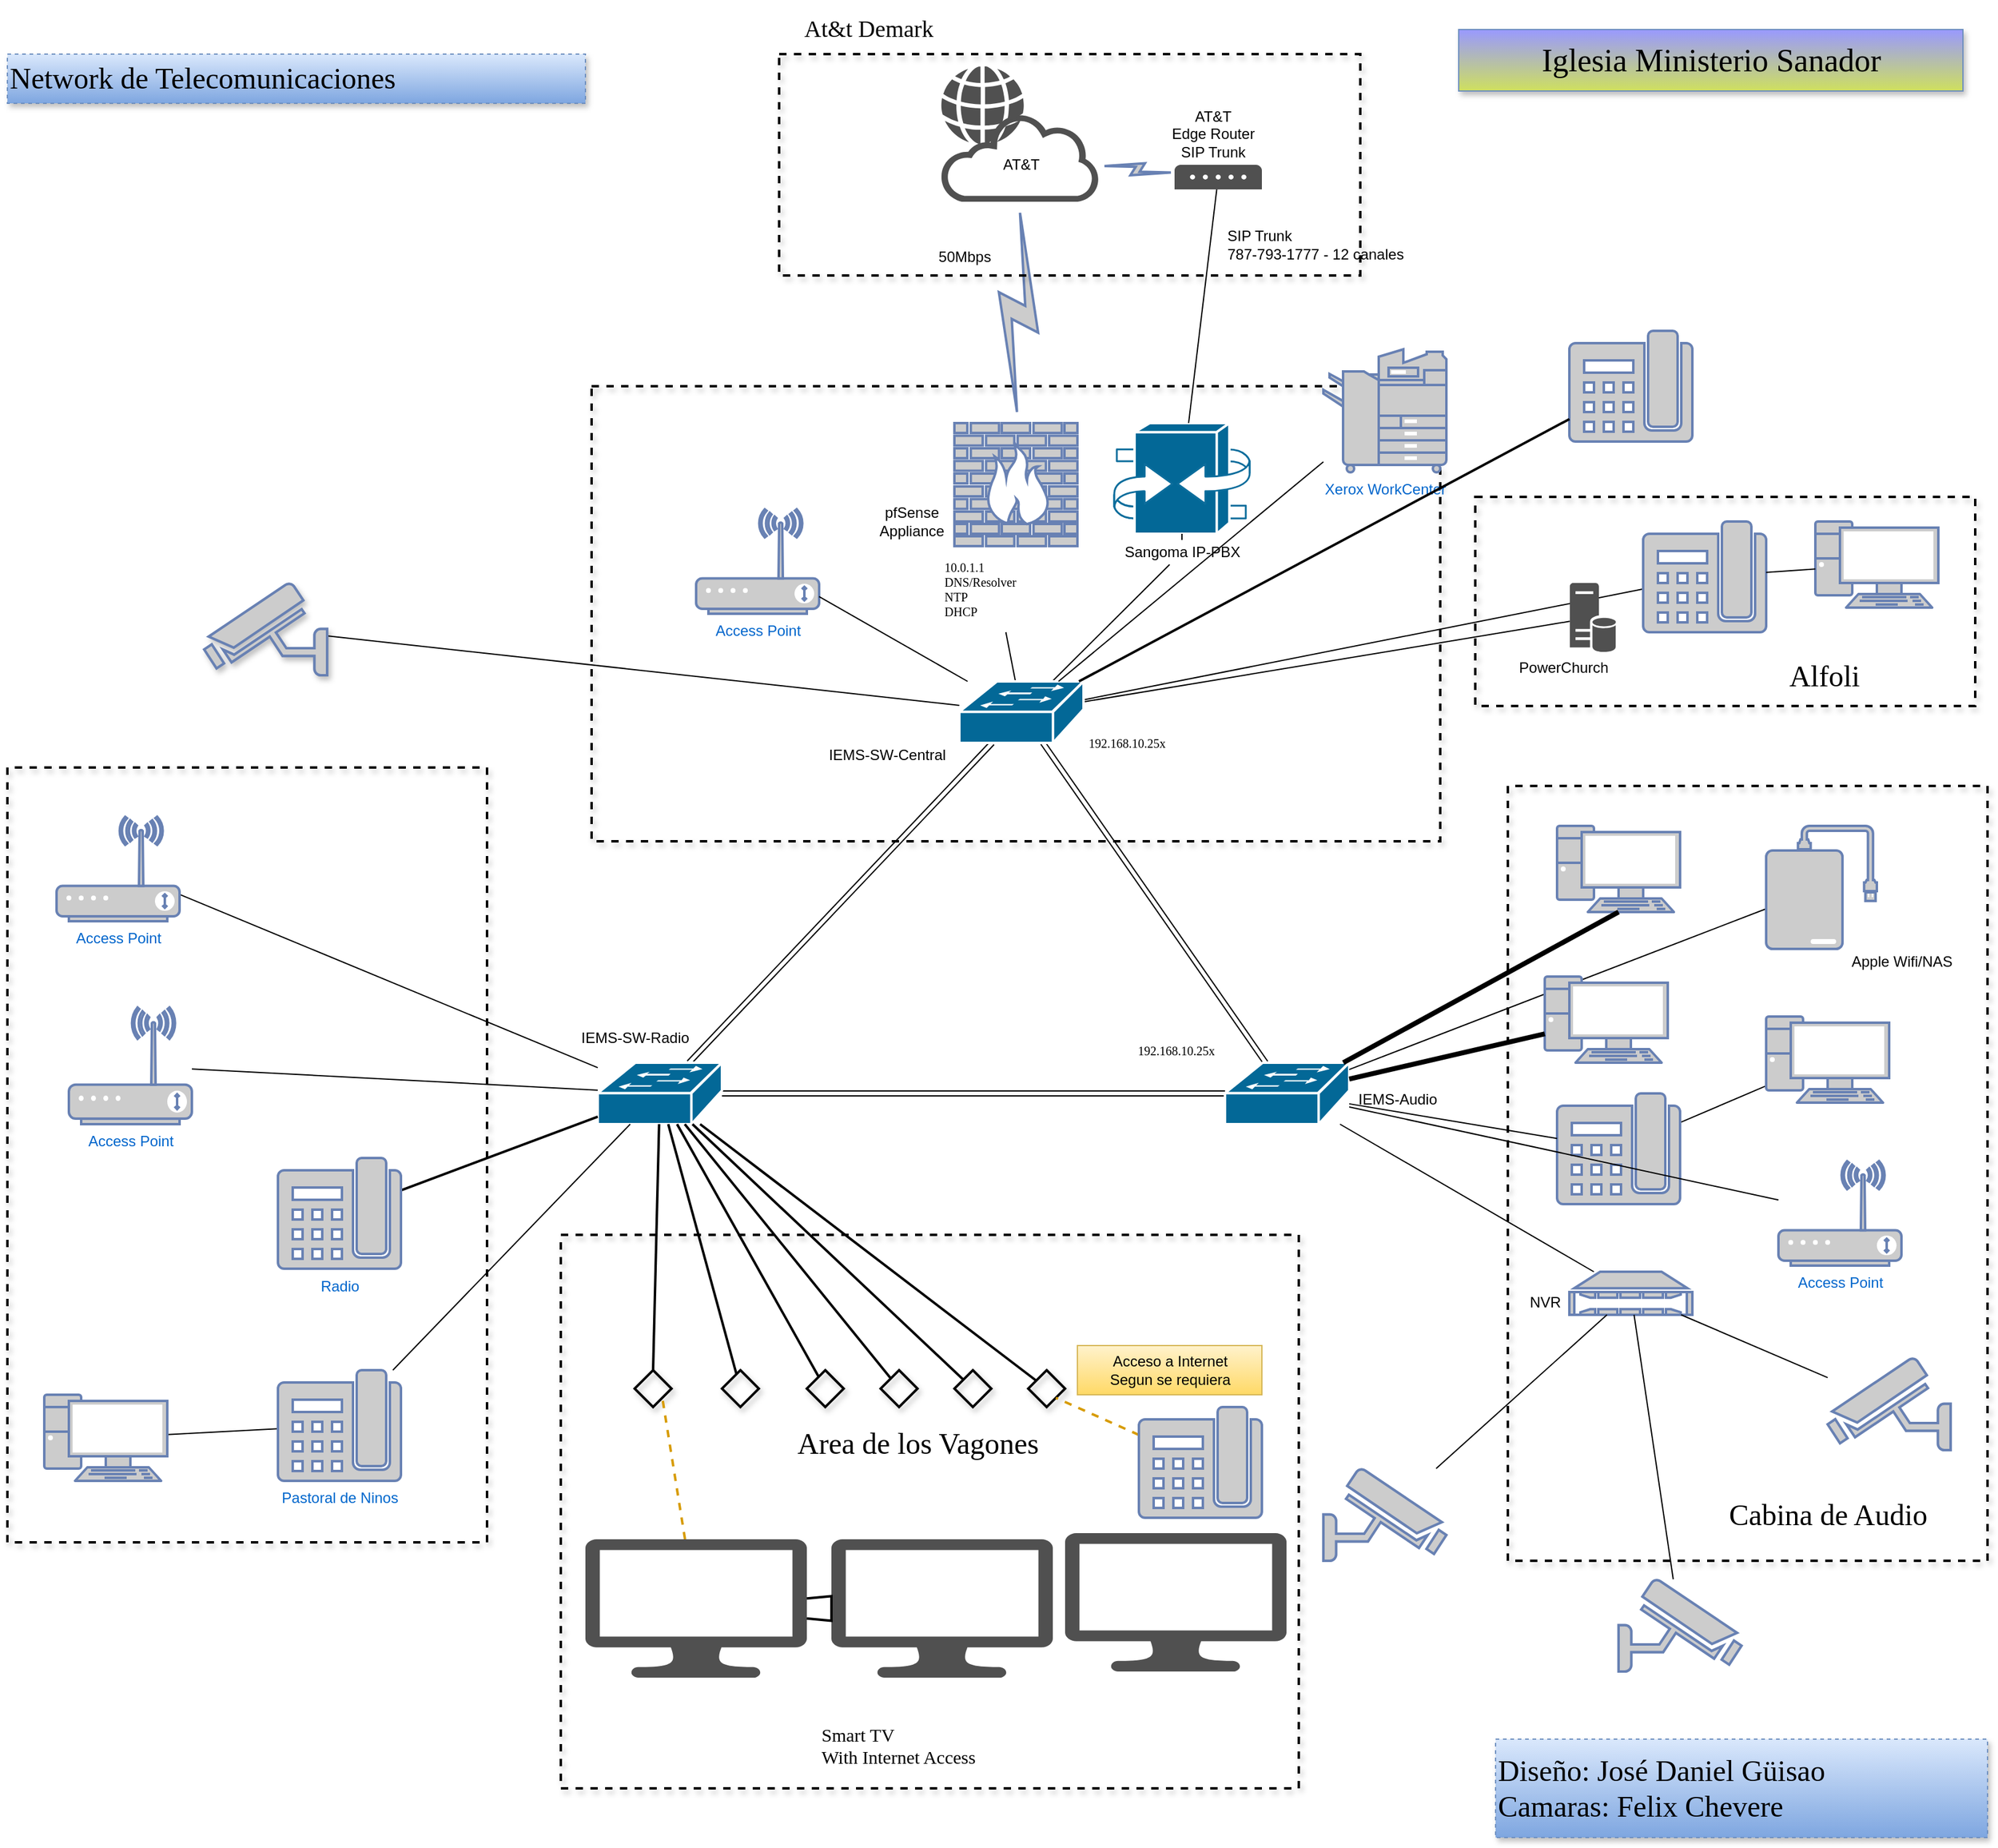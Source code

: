<mxfile version="14.2.7" type="github">
  <diagram name="Page-1" id="197159a0-c6a4-9194-75a8-e4174976684c">
    <mxGraphModel dx="1896" dy="1017" grid="1" gridSize="10" guides="1" tooltips="1" connect="1" arrows="1" fold="1" page="1" pageScale="1.5" pageWidth="1100" pageHeight="850" background="none" math="0" shadow="0">
      <root>
        <mxCell id="0" style=";html=1;" />
        <mxCell id="1" style=";html=1;" parent="0" />
        <mxCell id="Oz_NwDyL21OnfwVQP1Ws-17" value="" style="group;" vertex="1" connectable="0" parent="1">
          <mxGeometry x="730" y="350" width="460" height="340" as="geometry" />
        </mxCell>
        <mxCell id="wH-n1kbzoVB-5Ipiic9I-78" value="" style="fontColor=#0066CC;verticalAlign=top;verticalLabelPosition=bottom;labelPosition=center;align=center;html=1;outlineConnect=0;fillColor=#CCCCCC;strokeColor=#6881B3;gradientColor=none;gradientDirection=north;strokeWidth=2;shape=mxgraph.networks.firewall;" parent="Oz_NwDyL21OnfwVQP1Ws-17" vertex="1">
          <mxGeometry x="70" width="100" height="100" as="geometry" />
        </mxCell>
        <mxCell id="wH-n1kbzoVB-5Ipiic9I-110" value="pfSense&lt;br&gt;Appliance" style="text;html=1;resizable=0;autosize=1;align=center;verticalAlign=middle;points=[];fillColor=none;strokeColor=none;" parent="Oz_NwDyL21OnfwVQP1Ws-17" vertex="1">
          <mxGeometry y="65" width="70" height="30" as="geometry" />
        </mxCell>
        <mxCell id="Oz_NwDyL21OnfwVQP1Ws-40" value="" style="rounded=0;whiteSpace=wrap;html=1;shadow=1;dashed=1;strokeWidth=2;fillColor=none;fontSize=4;align=left;" vertex="1" parent="Oz_NwDyL21OnfwVQP1Ws-17">
          <mxGeometry x="-225" y="-30" width="690" height="370" as="geometry" />
        </mxCell>
        <mxCell id="wH-n1kbzoVB-5Ipiic9I-51" value="" style="shape=mxgraph.cisco.switches.softswitch_pgw_mgc;html=1;pointerEvents=1;dashed=0;fillColor=#036897;strokeColor=#ffffff;strokeWidth=2;verticalLabelPosition=bottom;verticalAlign=top;align=center;outlineConnect=0;" parent="Oz_NwDyL21OnfwVQP1Ws-17" vertex="1">
          <mxGeometry x="200" width="110" height="90" as="geometry" />
        </mxCell>
        <mxCell id="wH-n1kbzoVB-5Ipiic9I-52" value="Sangoma IP-PBX" style="text;html=1;resizable=0;autosize=1;align=center;verticalAlign=middle;points=[];fillColor=none;strokeColor=none;" parent="Oz_NwDyL21OnfwVQP1Ws-17" vertex="1">
          <mxGeometry x="200" y="94.997" width="110" height="20" as="geometry" />
        </mxCell>
        <mxCell id="Oz_NwDyL21OnfwVQP1Ws-49" style="edgeStyle=none;orthogonalLoop=1;jettySize=auto;html=1;endArrow=none;endFill=0;" edge="1" parent="Oz_NwDyL21OnfwVQP1Ws-17" source="wH-n1kbzoVB-5Ipiic9I-51" target="wH-n1kbzoVB-5Ipiic9I-52">
          <mxGeometry relative="1" as="geometry">
            <mxPoint x="232.088" y="70" as="sourcePoint" />
            <mxPoint x="139.87" y="220" as="targetPoint" />
          </mxGeometry>
        </mxCell>
        <mxCell id="Oz_NwDyL21OnfwVQP1Ws-117" value="192.168.10.25x" style="text;html=1;resizable=0;autosize=1;align=center;verticalAlign=middle;points=[];fillColor=none;strokeColor=none;rounded=0;shadow=1;fontFamily=Tahoma;fontSize=10;" vertex="1" parent="Oz_NwDyL21OnfwVQP1Ws-17">
          <mxGeometry x="160" y="250" width="100" height="20" as="geometry" />
        </mxCell>
        <mxCell id="Oz_NwDyL21OnfwVQP1Ws-33" value="" style="rounded=0;whiteSpace=wrap;html=1;shadow=1;dashed=1;strokeWidth=2;fillColor=none;fontSize=4;align=left;direction=south;" vertex="1" parent="1">
          <mxGeometry x="30" y="630" width="390" height="630" as="geometry" />
        </mxCell>
        <mxCell id="Oz_NwDyL21OnfwVQP1Ws-29" value="" style="rounded=0;whiteSpace=wrap;html=1;shadow=1;dashed=1;strokeWidth=2;fillColor=none;fontSize=4;align=left;direction=south;" vertex="1" parent="1">
          <mxGeometry x="1250" y="645" width="390" height="630" as="geometry" />
        </mxCell>
        <mxCell id="wH-n1kbzoVB-5Ipiic9I-29" style="edgeStyle=none;shape=link;orthogonalLoop=1;jettySize=auto;html=1;" parent="1" source="wH-n1kbzoVB-5Ipiic9I-2" target="wH-n1kbzoVB-5Ipiic9I-1" edge="1">
          <mxGeometry relative="1" as="geometry" />
        </mxCell>
        <mxCell id="wH-n1kbzoVB-5Ipiic9I-30" style="edgeStyle=none;shape=link;orthogonalLoop=1;jettySize=auto;html=1;" parent="1" source="wH-n1kbzoVB-5Ipiic9I-2" target="wH-n1kbzoVB-5Ipiic9I-3" edge="1">
          <mxGeometry relative="1" as="geometry" />
        </mxCell>
        <mxCell id="wH-n1kbzoVB-5Ipiic9I-40" style="edgeStyle=none;orthogonalLoop=1;jettySize=auto;html=1;endArrow=none;endFill=0;" parent="1" source="wH-n1kbzoVB-5Ipiic9I-2" target="wH-n1kbzoVB-5Ipiic9I-72" edge="1">
          <mxGeometry relative="1" as="geometry">
            <mxPoint x="890" y="627.098" as="targetPoint" />
          </mxGeometry>
        </mxCell>
        <mxCell id="wH-n1kbzoVB-5Ipiic9I-49" style="edgeStyle=none;orthogonalLoop=1;jettySize=auto;html=1;endArrow=none;endFill=0;" parent="1" source="wH-n1kbzoVB-5Ipiic9I-2" target="wH-n1kbzoVB-5Ipiic9I-12" edge="1">
          <mxGeometry relative="1" as="geometry" />
        </mxCell>
        <mxCell id="wH-n1kbzoVB-5Ipiic9I-31" style="edgeStyle=none;shape=link;orthogonalLoop=1;jettySize=auto;html=1;" parent="1" source="wH-n1kbzoVB-5Ipiic9I-3" target="wH-n1kbzoVB-5Ipiic9I-1" edge="1">
          <mxGeometry relative="1" as="geometry" />
        </mxCell>
        <mxCell id="wH-n1kbzoVB-5Ipiic9I-20" value="" style="group;" parent="1" vertex="1" connectable="0">
          <mxGeometry x="789" y="60" width="130" height="110" as="geometry" />
        </mxCell>
        <mxCell id="wH-n1kbzoVB-5Ipiic9I-4" value="" style="pointerEvents=1;shadow=0;dashed=0;html=1;strokeColor=none;fillColor=#505050;labelPosition=center;verticalLabelPosition=bottom;outlineConnect=0;verticalAlign=top;align=center;shape=mxgraph.office.clouds.cloud;" parent="wH-n1kbzoVB-5Ipiic9I-20" vertex="1">
          <mxGeometry y="38.824" width="130" height="71.176" as="geometry" />
        </mxCell>
        <mxCell id="wH-n1kbzoVB-5Ipiic9I-7" value="" style="pointerEvents=1;shadow=0;dashed=0;html=1;strokeColor=none;fillColor=#505050;labelPosition=center;verticalLabelPosition=bottom;verticalAlign=top;outlineConnect=0;align=center;shape=mxgraph.office.concepts.globe_internet;" parent="wH-n1kbzoVB-5Ipiic9I-20" vertex="1">
          <mxGeometry width="67.766" height="63.412" as="geometry" />
        </mxCell>
        <mxCell id="wH-n1kbzoVB-5Ipiic9I-21" value="AT&amp;amp;T" style="text;html=1;resizable=0;autosize=1;align=center;verticalAlign=middle;points=[];fillColor=none;strokeColor=none;" parent="wH-n1kbzoVB-5Ipiic9I-20" vertex="1">
          <mxGeometry x="39.996" y="70.002" width="50" height="20" as="geometry" />
        </mxCell>
        <mxCell id="wH-n1kbzoVB-5Ipiic9I-22" value="" style="group;" parent="1" vertex="1" connectable="0">
          <mxGeometry x="970" y="90" width="80" height="70" as="geometry" />
        </mxCell>
        <mxCell id="wH-n1kbzoVB-5Ipiic9I-13" value="" style="pointerEvents=1;shadow=0;dashed=0;html=1;strokeColor=none;fillColor=#505050;labelPosition=center;verticalLabelPosition=bottom;verticalAlign=top;outlineConnect=0;align=center;shape=mxgraph.office.communications.voip_gateway;" parent="wH-n1kbzoVB-5Ipiic9I-22" vertex="1">
          <mxGeometry x="9" y="50" width="71" height="20" as="geometry" />
        </mxCell>
        <mxCell id="wH-n1kbzoVB-5Ipiic9I-19" value="AT&amp;amp;T&lt;br&gt;Edge Router&lt;br&gt;SIP Trunk" style="text;html=1;resizable=0;autosize=1;align=center;verticalAlign=middle;points=[];fillColor=none;strokeColor=none;" parent="wH-n1kbzoVB-5Ipiic9I-22" vertex="1">
          <mxGeometry width="80" height="50" as="geometry" />
        </mxCell>
        <mxCell id="wH-n1kbzoVB-5Ipiic9I-24" style="edgeStyle=none;orthogonalLoop=1;jettySize=auto;html=1;endArrow=none;endFill=0;" parent="1" source="Oz_NwDyL21OnfwVQP1Ws-118" target="wH-n1kbzoVB-5Ipiic9I-2" edge="1">
          <mxGeometry relative="1" as="geometry">
            <mxPoint x="767.256" y="420" as="sourcePoint" />
          </mxGeometry>
        </mxCell>
        <mxCell id="wH-n1kbzoVB-5Ipiic9I-50" style="edgeStyle=none;orthogonalLoop=1;jettySize=auto;html=1;endArrow=none;endFill=0;" parent="1" source="wH-n1kbzoVB-5Ipiic9I-52" target="wH-n1kbzoVB-5Ipiic9I-2" edge="1">
          <mxGeometry relative="1" as="geometry">
            <mxPoint x="1117" y="464.34" as="sourcePoint" />
          </mxGeometry>
        </mxCell>
        <mxCell id="wH-n1kbzoVB-5Ipiic9I-55" value="" style="group;" parent="1" vertex="1" connectable="0">
          <mxGeometry x="1250" y="480" width="380" height="100" as="geometry" />
        </mxCell>
        <mxCell id="wH-n1kbzoVB-5Ipiic9I-12" value="" style="pointerEvents=1;shadow=0;dashed=0;html=1;strokeColor=none;fillColor=#505050;labelPosition=center;verticalLabelPosition=bottom;verticalAlign=top;outlineConnect=0;align=center;shape=mxgraph.office.servers.database_server;" parent="wH-n1kbzoVB-5Ipiic9I-55" vertex="1">
          <mxGeometry x="50.372" width="38" height="56" as="geometry" />
        </mxCell>
        <mxCell id="wH-n1kbzoVB-5Ipiic9I-54" value="PowerChurch" style="text;html=1;resizable=0;autosize=1;align=center;verticalAlign=middle;points=[];fillColor=none;strokeColor=none;" parent="wH-n1kbzoVB-5Ipiic9I-55" vertex="1">
          <mxGeometry y="58.5" width="90" height="20" as="geometry" />
        </mxCell>
        <mxCell id="Oz_NwDyL21OnfwVQP1Ws-65" value="" style="rounded=0;whiteSpace=wrap;html=1;shadow=1;dashed=1;strokeWidth=2;fillColor=none;fontFamily=Tahoma;fontSize=24;align=left;" vertex="1" parent="wH-n1kbzoVB-5Ipiic9I-55">
          <mxGeometry x="-26.512" y="-70" width="406.512" height="170" as="geometry" />
        </mxCell>
        <mxCell id="Oz_NwDyL21OnfwVQP1Ws-71" value="Alfoli" style="text;html=1;resizable=0;autosize=1;align=center;verticalAlign=middle;points=[];fillColor=none;strokeColor=none;rounded=0;shadow=1;dashed=1;fontSize=24;fontFamily=Tahoma;" vertex="1" parent="wH-n1kbzoVB-5Ipiic9I-55">
          <mxGeometry x="216.512" y="56" width="80" height="40" as="geometry" />
        </mxCell>
        <mxCell id="wH-n1kbzoVB-5Ipiic9I-72" value="" style="fontColor=#0066CC;verticalAlign=top;verticalLabelPosition=bottom;labelPosition=center;align=center;html=1;outlineConnect=0;fillColor=#CCCCCC;strokeColor=#6881B3;gradientColor=none;gradientDirection=north;strokeWidth=2;shape=mxgraph.networks.phone_2;" parent="wH-n1kbzoVB-5Ipiic9I-55" vertex="1">
          <mxGeometry x="110" y="-49.996" width="100" height="90" as="geometry" />
        </mxCell>
        <mxCell id="wH-n1kbzoVB-5Ipiic9I-71" value="" style="fontColor=#0066CC;verticalAlign=top;verticalLabelPosition=bottom;labelPosition=center;align=center;html=1;outlineConnect=0;fillColor=#CCCCCC;strokeColor=#6881B3;gradientColor=none;gradientDirection=north;strokeWidth=2;shape=mxgraph.networks.pc;" parent="wH-n1kbzoVB-5Ipiic9I-55" vertex="1">
          <mxGeometry x="250" y="-50" width="100" height="70" as="geometry" />
        </mxCell>
        <mxCell id="wH-n1kbzoVB-5Ipiic9I-73" style="edgeStyle=none;orthogonalLoop=1;jettySize=auto;html=1;endArrow=none;endFill=0;" parent="wH-n1kbzoVB-5Ipiic9I-55" source="wH-n1kbzoVB-5Ipiic9I-72" target="wH-n1kbzoVB-5Ipiic9I-71" edge="1">
          <mxGeometry relative="1" as="geometry" />
        </mxCell>
        <mxCell id="wH-n1kbzoVB-5Ipiic9I-60" value="" style="html=1;outlineConnect=0;fillColor=#CCCCCC;strokeColor=#6881B3;gradientColor=none;gradientDirection=north;strokeWidth=2;shape=mxgraph.networks.comm_link_edge;html=1;endArrow=none;endFill=0;" parent="1" source="wH-n1kbzoVB-5Ipiic9I-78" target="wH-n1kbzoVB-5Ipiic9I-4" edge="1">
          <mxGeometry width="100" height="100" relative="1" as="geometry">
            <mxPoint x="751.226" y="340" as="sourcePoint" />
            <mxPoint x="724" y="190" as="targetPoint" />
          </mxGeometry>
        </mxCell>
        <mxCell id="wH-n1kbzoVB-5Ipiic9I-62" value="" style="html=1;outlineConnect=0;fillColor=#CCCCCC;strokeColor=#6881B3;gradientColor=none;gradientDirection=north;strokeWidth=2;shape=mxgraph.networks.comm_link_edge;html=1;endArrow=none;endFill=0;" parent="1" source="wH-n1kbzoVB-5Ipiic9I-13" target="wH-n1kbzoVB-5Ipiic9I-4" edge="1">
          <mxGeometry width="100" height="100" relative="1" as="geometry">
            <mxPoint x="940" y="270" as="sourcePoint" />
            <mxPoint x="1040" y="170" as="targetPoint" />
          </mxGeometry>
        </mxCell>
        <mxCell id="wH-n1kbzoVB-5Ipiic9I-63" value="50Mbps" style="text;html=1;resizable=0;autosize=1;align=center;verticalAlign=middle;points=[];fillColor=none;strokeColor=none;" parent="1" vertex="1">
          <mxGeometry x="777.5" y="205" width="60" height="20" as="geometry" />
        </mxCell>
        <mxCell id="wH-n1kbzoVB-5Ipiic9I-64" value="" style="group;" parent="1" vertex="1" connectable="0">
          <mxGeometry x="1020" y="870" width="180" height="50" as="geometry" />
        </mxCell>
        <mxCell id="wH-n1kbzoVB-5Ipiic9I-3" value="" style="shape=mxgraph.cisco.switches.workgroup_switch;html=1;pointerEvents=1;dashed=0;fillColor=#036897;strokeColor=#ffffff;strokeWidth=2;verticalLabelPosition=bottom;verticalAlign=top;align=center;outlineConnect=0;" parent="wH-n1kbzoVB-5Ipiic9I-64" vertex="1">
          <mxGeometry width="101" height="50" as="geometry" />
        </mxCell>
        <mxCell id="wH-n1kbzoVB-5Ipiic9I-27" value="IEMS-Audio" style="text;html=1;resizable=0;autosize=1;align=center;verticalAlign=middle;points=[];fillColor=none;strokeColor=none;" parent="wH-n1kbzoVB-5Ipiic9I-64" vertex="1">
          <mxGeometry x="100" y="20" width="80" height="20" as="geometry" />
        </mxCell>
        <mxCell id="wH-n1kbzoVB-5Ipiic9I-65" value="" style="group;" parent="1" vertex="1" connectable="0">
          <mxGeometry x="405" y="870" width="206" height="50" as="geometry" />
        </mxCell>
        <mxCell id="wH-n1kbzoVB-5Ipiic9I-1" value="" style="shape=mxgraph.cisco.switches.workgroup_switch;html=1;pointerEvents=1;dashed=0;fillColor=#036897;strokeColor=#ffffff;strokeWidth=2;verticalLabelPosition=bottom;verticalAlign=top;align=center;outlineConnect=0;" parent="wH-n1kbzoVB-5Ipiic9I-65" vertex="1">
          <mxGeometry x="105" width="101" height="50" as="geometry" />
        </mxCell>
        <mxCell id="wH-n1kbzoVB-5Ipiic9I-66" value="" style="group;" parent="1" vertex="1" connectable="0">
          <mxGeometry x="710" y="540" width="195" height="70" as="geometry" />
        </mxCell>
        <mxCell id="wH-n1kbzoVB-5Ipiic9I-2" value="" style="shape=mxgraph.cisco.switches.workgroup_switch;html=1;pointerEvents=1;dashed=0;fillColor=#036897;strokeColor=#ffffff;strokeWidth=2;verticalLabelPosition=bottom;verticalAlign=top;align=center;outlineConnect=0;" parent="wH-n1kbzoVB-5Ipiic9I-66" vertex="1">
          <mxGeometry x="94" y="20" width="101" height="50" as="geometry" />
        </mxCell>
        <mxCell id="wH-n1kbzoVB-5Ipiic9I-89" style="edgeStyle=none;orthogonalLoop=1;jettySize=auto;html=1;endArrow=none;endFill=0;" parent="1" source="wH-n1kbzoVB-5Ipiic9I-67" target="wH-n1kbzoVB-5Ipiic9I-2" edge="1">
          <mxGeometry relative="1" as="geometry" />
        </mxCell>
        <mxCell id="wH-n1kbzoVB-5Ipiic9I-67" value="" style="fontColor=#0066CC;verticalAlign=top;verticalLabelPosition=bottom;labelPosition=center;align=center;html=1;outlineConnect=0;fillColor=#CCCCCC;strokeColor=#6881B3;gradientColor=none;gradientDirection=north;strokeWidth=2;shape=mxgraph.networks.security_camera;shadow=1;direction=east;flipH=1;" parent="1" vertex="1">
          <mxGeometry x="190" y="480" width="100" height="75" as="geometry" />
        </mxCell>
        <mxCell id="wH-n1kbzoVB-5Ipiic9I-69" style="edgeStyle=none;orthogonalLoop=1;jettySize=auto;html=1;endArrow=none;endFill=0;" parent="1" source="wH-n1kbzoVB-5Ipiic9I-68" target="wH-n1kbzoVB-5Ipiic9I-2" edge="1">
          <mxGeometry relative="1" as="geometry" />
        </mxCell>
        <mxCell id="wH-n1kbzoVB-5Ipiic9I-68" value="Xerox WorkCenter" style="fontColor=#0066CC;verticalAlign=top;verticalLabelPosition=bottom;labelPosition=center;align=center;html=1;outlineConnect=0;fillColor=#CCCCCC;strokeColor=#6881B3;gradientColor=none;gradientDirection=north;strokeWidth=2;shape=mxgraph.networks.copier;" parent="1" vertex="1">
          <mxGeometry x="1100" y="290" width="100" height="100" as="geometry" />
        </mxCell>
        <mxCell id="wH-n1kbzoVB-5Ipiic9I-77" style="edgeStyle=none;orthogonalLoop=1;jettySize=auto;html=1;endArrow=none;endFill=0;" parent="1" source="wH-n1kbzoVB-5Ipiic9I-74" target="wH-n1kbzoVB-5Ipiic9I-75" edge="1">
          <mxGeometry relative="1" as="geometry" />
        </mxCell>
        <mxCell id="wH-n1kbzoVB-5Ipiic9I-74" value="" style="fontColor=#0066CC;verticalAlign=top;verticalLabelPosition=bottom;labelPosition=center;align=center;html=1;outlineConnect=0;fillColor=#CCCCCC;strokeColor=#6881B3;gradientColor=none;gradientDirection=north;strokeWidth=2;shape=mxgraph.networks.phone_2;" parent="1" vertex="1">
          <mxGeometry x="1290" y="895.004" width="100" height="90" as="geometry" />
        </mxCell>
        <mxCell id="wH-n1kbzoVB-5Ipiic9I-75" value="" style="fontColor=#0066CC;verticalAlign=top;verticalLabelPosition=bottom;labelPosition=center;align=center;html=1;outlineConnect=0;fillColor=#CCCCCC;strokeColor=#6881B3;gradientColor=none;gradientDirection=north;strokeWidth=2;shape=mxgraph.networks.pc;" parent="1" vertex="1">
          <mxGeometry x="1460" y="832.5" width="100" height="70" as="geometry" />
        </mxCell>
        <mxCell id="wH-n1kbzoVB-5Ipiic9I-76" style="edgeStyle=none;orthogonalLoop=1;jettySize=auto;html=1;endArrow=none;endFill=0;" parent="1" source="wH-n1kbzoVB-5Ipiic9I-3" target="wH-n1kbzoVB-5Ipiic9I-74" edge="1">
          <mxGeometry relative="1" as="geometry" />
        </mxCell>
        <mxCell id="wH-n1kbzoVB-5Ipiic9I-80" style="edgeStyle=none;orthogonalLoop=1;jettySize=auto;html=1;endArrow=none;endFill=0;" parent="1" source="wH-n1kbzoVB-5Ipiic9I-79" target="wH-n1kbzoVB-5Ipiic9I-3" edge="1">
          <mxGeometry relative="1" as="geometry" />
        </mxCell>
        <mxCell id="wH-n1kbzoVB-5Ipiic9I-84" style="edgeStyle=none;orthogonalLoop=1;jettySize=auto;html=1;endArrow=none;endFill=0;" parent="1" source="wH-n1kbzoVB-5Ipiic9I-81" target="wH-n1kbzoVB-5Ipiic9I-82" edge="1">
          <mxGeometry relative="1" as="geometry" />
        </mxCell>
        <mxCell id="wH-n1kbzoVB-5Ipiic9I-81" value="Pastoral de Ninos" style="fontColor=#0066CC;verticalAlign=top;verticalLabelPosition=bottom;labelPosition=center;align=center;html=1;outlineConnect=0;fillColor=#CCCCCC;strokeColor=#6881B3;gradientColor=none;gradientDirection=north;strokeWidth=2;shape=mxgraph.networks.phone_2;" parent="1" vertex="1">
          <mxGeometry x="250" y="1120.004" width="100" height="90" as="geometry" />
        </mxCell>
        <mxCell id="wH-n1kbzoVB-5Ipiic9I-82" value="" style="fontColor=#0066CC;verticalAlign=top;verticalLabelPosition=bottom;labelPosition=center;align=center;html=1;outlineConnect=0;fillColor=#CCCCCC;strokeColor=#6881B3;gradientColor=none;gradientDirection=north;strokeWidth=2;shape=mxgraph.networks.pc;" parent="1" vertex="1">
          <mxGeometry x="60" y="1140" width="100" height="70" as="geometry" />
        </mxCell>
        <mxCell id="wH-n1kbzoVB-5Ipiic9I-83" style="edgeStyle=none;orthogonalLoop=1;jettySize=auto;html=1;endArrow=none;endFill=0;" parent="1" source="wH-n1kbzoVB-5Ipiic9I-1" target="wH-n1kbzoVB-5Ipiic9I-81" edge="1">
          <mxGeometry relative="1" as="geometry" />
        </mxCell>
        <mxCell id="wH-n1kbzoVB-5Ipiic9I-87" style="edgeStyle=none;orthogonalLoop=1;jettySize=auto;html=1;endArrow=none;endFill=0;" parent="1" source="wH-n1kbzoVB-5Ipiic9I-85" target="wH-n1kbzoVB-5Ipiic9I-3" edge="1">
          <mxGeometry relative="1" as="geometry">
            <mxPoint x="881" y="1090" as="targetPoint" />
          </mxGeometry>
        </mxCell>
        <mxCell id="wH-n1kbzoVB-5Ipiic9I-88" value="" style="group;" parent="1" vertex="1" connectable="0">
          <mxGeometry x="1260" y="1040" width="140" height="35" as="geometry" />
        </mxCell>
        <mxCell id="wH-n1kbzoVB-5Ipiic9I-85" value="" style="fontColor=#0066CC;verticalAlign=top;verticalLabelPosition=bottom;labelPosition=center;align=center;html=1;outlineConnect=0;fillColor=#CCCCCC;strokeColor=#6881B3;gradientColor=none;gradientDirection=north;strokeWidth=2;shape=mxgraph.networks.nas_filer;" parent="wH-n1kbzoVB-5Ipiic9I-88" vertex="1">
          <mxGeometry x="40" width="100" height="35" as="geometry" />
        </mxCell>
        <mxCell id="wH-n1kbzoVB-5Ipiic9I-86" value="NVR" style="text;html=1;resizable=0;autosize=1;align=center;verticalAlign=middle;points=[];fillColor=none;strokeColor=none;" parent="wH-n1kbzoVB-5Ipiic9I-88" vertex="1">
          <mxGeometry y="15" width="40" height="20" as="geometry" />
        </mxCell>
        <mxCell id="wH-n1kbzoVB-5Ipiic9I-107" style="edgeStyle=none;orthogonalLoop=1;jettySize=auto;html=1;endArrow=none;endFill=0;" parent="1" source="wH-n1kbzoVB-5Ipiic9I-90" target="wH-n1kbzoVB-5Ipiic9I-85" edge="1">
          <mxGeometry relative="1" as="geometry" />
        </mxCell>
        <mxCell id="wH-n1kbzoVB-5Ipiic9I-90" value="" style="fontColor=#0066CC;verticalAlign=top;verticalLabelPosition=bottom;labelPosition=center;align=center;html=1;outlineConnect=0;fillColor=#CCCCCC;strokeColor=#6881B3;gradientColor=none;gradientDirection=north;strokeWidth=2;shape=mxgraph.networks.security_camera;direction=east;flipH=1;" parent="1" vertex="1">
          <mxGeometry x="1510" y="1110" width="100" height="75" as="geometry" />
        </mxCell>
        <mxCell id="wH-n1kbzoVB-5Ipiic9I-92" style="edgeStyle=none;orthogonalLoop=1;jettySize=auto;html=1;endArrow=none;endFill=0;" parent="1" source="wH-n1kbzoVB-5Ipiic9I-91" target="wH-n1kbzoVB-5Ipiic9I-85" edge="1">
          <mxGeometry relative="1" as="geometry" />
        </mxCell>
        <mxCell id="wH-n1kbzoVB-5Ipiic9I-91" value="" style="fontColor=#0066CC;verticalAlign=top;verticalLabelPosition=bottom;labelPosition=center;align=center;html=1;outlineConnect=0;fillColor=#CCCCCC;strokeColor=#6881B3;gradientColor=none;gradientDirection=north;strokeWidth=2;shape=mxgraph.networks.security_camera;" parent="1" vertex="1">
          <mxGeometry x="1100" y="1200" width="100" height="75" as="geometry" />
        </mxCell>
        <mxCell id="wH-n1kbzoVB-5Ipiic9I-94" style="edgeStyle=none;orthogonalLoop=1;jettySize=auto;html=1;endArrow=none;endFill=0;" parent="1" source="wH-n1kbzoVB-5Ipiic9I-93" target="wH-n1kbzoVB-5Ipiic9I-85" edge="1">
          <mxGeometry relative="1" as="geometry" />
        </mxCell>
        <mxCell id="wH-n1kbzoVB-5Ipiic9I-93" value="" style="fontColor=#0066CC;verticalAlign=top;verticalLabelPosition=bottom;labelPosition=center;align=center;html=1;outlineConnect=0;fillColor=#CCCCCC;strokeColor=#6881B3;gradientColor=none;gradientDirection=north;strokeWidth=2;shape=mxgraph.networks.security_camera;" parent="1" vertex="1">
          <mxGeometry x="1340" y="1290" width="100" height="75" as="geometry" />
        </mxCell>
        <mxCell id="wH-n1kbzoVB-5Ipiic9I-97" value="" style="group;" parent="1" vertex="1" connectable="0">
          <mxGeometry x="1460" y="677.5" width="160" height="120" as="geometry" />
        </mxCell>
        <mxCell id="wH-n1kbzoVB-5Ipiic9I-79" value="" style="fontColor=#0066CC;verticalAlign=top;verticalLabelPosition=bottom;labelPosition=center;align=center;html=1;outlineConnect=0;fillColor=#CCCCCC;strokeColor=#6881B3;gradientColor=none;gradientDirection=north;strokeWidth=2;shape=mxgraph.networks.external_storage;" parent="wH-n1kbzoVB-5Ipiic9I-97" vertex="1">
          <mxGeometry width="90" height="100" as="geometry" />
        </mxCell>
        <mxCell id="wH-n1kbzoVB-5Ipiic9I-96" value="Apple Wifi/NAS" style="text;html=1;resizable=0;autosize=1;align=center;verticalAlign=middle;points=[];fillColor=none;strokeColor=none;" parent="wH-n1kbzoVB-5Ipiic9I-97" vertex="1">
          <mxGeometry x="60" y="100" width="100" height="20" as="geometry" />
        </mxCell>
        <mxCell id="wH-n1kbzoVB-5Ipiic9I-99" value="Access Point" style="fontColor=#0066CC;verticalAlign=top;verticalLabelPosition=bottom;labelPosition=center;align=center;html=1;outlineConnect=0;fillColor=#CCCCCC;strokeColor=#6881B3;gradientColor=none;gradientDirection=north;strokeWidth=2;shape=mxgraph.networks.wireless_modem;" parent="1" vertex="1">
          <mxGeometry x="80" y="825" width="100" height="95" as="geometry" />
        </mxCell>
        <mxCell id="wH-n1kbzoVB-5Ipiic9I-104" style="edgeStyle=none;orthogonalLoop=1;jettySize=auto;html=1;endArrow=none;endFill=0;" parent="1" source="wH-n1kbzoVB-5Ipiic9I-103" target="wH-n1kbzoVB-5Ipiic9I-1" edge="1">
          <mxGeometry relative="1" as="geometry" />
        </mxCell>
        <mxCell id="wH-n1kbzoVB-5Ipiic9I-103" value="Access Point" style="fontColor=#0066CC;verticalAlign=top;verticalLabelPosition=bottom;labelPosition=center;align=center;html=1;outlineConnect=0;fillColor=#CCCCCC;strokeColor=#6881B3;gradientColor=none;gradientDirection=north;strokeWidth=2;shape=mxgraph.networks.wireless_modem;" parent="1" vertex="1">
          <mxGeometry x="70" y="670" width="100" height="85" as="geometry" />
        </mxCell>
        <mxCell id="wH-n1kbzoVB-5Ipiic9I-28" value="IEMS-SW-Radio" style="text;html=1;resizable=0;autosize=1;align=center;verticalAlign=middle;points=[];fillColor=none;strokeColor=none;" parent="1" vertex="1">
          <mxGeometry x="490" y="840" width="100" height="20" as="geometry" />
        </mxCell>
        <mxCell id="wH-n1kbzoVB-5Ipiic9I-106" style="edgeStyle=none;orthogonalLoop=1;jettySize=auto;html=1;endArrow=none;endFill=0;" parent="1" source="wH-n1kbzoVB-5Ipiic9I-1" target="wH-n1kbzoVB-5Ipiic9I-99" edge="1">
          <mxGeometry relative="1" as="geometry" />
        </mxCell>
        <mxCell id="wH-n1kbzoVB-5Ipiic9I-108" style="edgeStyle=none;orthogonalLoop=1;jettySize=auto;html=1;endArrow=none;endFill=0;" parent="1" source="wH-n1kbzoVB-5Ipiic9I-13" target="wH-n1kbzoVB-5Ipiic9I-51" edge="1">
          <mxGeometry relative="1" as="geometry" />
        </mxCell>
        <mxCell id="wH-n1kbzoVB-5Ipiic9I-109" value="SIP Trunk&lt;br&gt;787-793-1777 - 12 canales" style="text;html=1;resizable=0;autosize=1;align=left;verticalAlign=middle;points=[];fillColor=none;strokeColor=none;rotation=0;" parent="1" vertex="1">
          <mxGeometry x="1020" y="185" width="210" height="40" as="geometry" />
        </mxCell>
        <mxCell id="wH-n1kbzoVB-5Ipiic9I-26" value="IEMS-SW-Central" style="text;html=1;resizable=0;autosize=1;align=center;verticalAlign=middle;points=[];fillColor=none;strokeColor=none;" parent="1" vertex="1">
          <mxGeometry x="690" y="610" width="110" height="20" as="geometry" />
        </mxCell>
        <mxCell id="Oz_NwDyL21OnfwVQP1Ws-1" value="Access Point" style="fontColor=#0066CC;verticalAlign=top;verticalLabelPosition=bottom;labelPosition=center;align=center;html=1;outlineConnect=0;fillColor=#CCCCCC;strokeColor=#6881B3;gradientColor=none;gradientDirection=north;strokeWidth=2;shape=mxgraph.networks.wireless_modem;" vertex="1" parent="1">
          <mxGeometry x="1470" y="950" width="100" height="85" as="geometry" />
        </mxCell>
        <mxCell id="Oz_NwDyL21OnfwVQP1Ws-2" style="orthogonalLoop=1;jettySize=auto;html=1;endArrow=none;endFill=0;" edge="1" parent="1" source="wH-n1kbzoVB-5Ipiic9I-3" target="Oz_NwDyL21OnfwVQP1Ws-1">
          <mxGeometry relative="1" as="geometry">
            <mxPoint x="1040" y="810" as="targetPoint" />
          </mxGeometry>
        </mxCell>
        <mxCell id="Oz_NwDyL21OnfwVQP1Ws-3" value="Access Point" style="fontColor=#0066CC;verticalAlign=top;verticalLabelPosition=bottom;labelPosition=center;align=center;html=1;outlineConnect=0;fillColor=#CCCCCC;strokeColor=#6881B3;gradientColor=none;gradientDirection=north;strokeWidth=2;shape=mxgraph.networks.wireless_modem;" vertex="1" parent="1">
          <mxGeometry x="590" y="420" width="100" height="85" as="geometry" />
        </mxCell>
        <mxCell id="Oz_NwDyL21OnfwVQP1Ws-4" style="edgeStyle=none;orthogonalLoop=1;jettySize=auto;html=1;endArrow=none;endFill=0;" edge="1" parent="1" source="wH-n1kbzoVB-5Ipiic9I-2" target="Oz_NwDyL21OnfwVQP1Ws-3">
          <mxGeometry relative="1" as="geometry" />
        </mxCell>
        <mxCell id="Oz_NwDyL21OnfwVQP1Ws-5" value="" style="fontColor=#0066CC;verticalAlign=top;verticalLabelPosition=bottom;labelPosition=center;align=center;html=1;outlineConnect=0;fillColor=#CCCCCC;strokeColor=#6881B3;gradientColor=none;gradientDirection=north;strokeWidth=2;shape=mxgraph.networks.pc;" vertex="1" parent="1">
          <mxGeometry x="1280" y="800" width="100" height="70" as="geometry" />
        </mxCell>
        <mxCell id="Oz_NwDyL21OnfwVQP1Ws-6" value="" style="fontColor=#0066CC;verticalAlign=top;verticalLabelPosition=bottom;labelPosition=center;align=center;html=1;outlineConnect=0;fillColor=#CCCCCC;strokeColor=#6881B3;gradientColor=none;gradientDirection=north;strokeWidth=2;shape=mxgraph.networks.pc;" vertex="1" parent="1">
          <mxGeometry x="1290" y="677.5" width="100" height="70" as="geometry" />
        </mxCell>
        <mxCell id="Oz_NwDyL21OnfwVQP1Ws-13" style="edgeStyle=none;orthogonalLoop=1;jettySize=auto;html=1;entryX=0.5;entryY=1;entryDx=0;entryDy=0;entryPerimeter=0;endArrow=none;endFill=0;strokeWidth=4;" edge="1" parent="1" source="wH-n1kbzoVB-5Ipiic9I-3" target="Oz_NwDyL21OnfwVQP1Ws-6">
          <mxGeometry relative="1" as="geometry" />
        </mxCell>
        <mxCell id="Oz_NwDyL21OnfwVQP1Ws-14" style="edgeStyle=none;orthogonalLoop=1;jettySize=auto;html=1;endArrow=none;endFill=0;strokeWidth=4;" edge="1" parent="1" source="wH-n1kbzoVB-5Ipiic9I-3" target="Oz_NwDyL21OnfwVQP1Ws-5">
          <mxGeometry relative="1" as="geometry" />
        </mxCell>
        <mxCell id="Oz_NwDyL21OnfwVQP1Ws-18" value="" style="fontColor=#0066CC;verticalAlign=top;verticalLabelPosition=bottom;labelPosition=center;align=center;html=1;outlineConnect=0;fillColor=#CCCCCC;strokeColor=#6881B3;gradientColor=none;gradientDirection=north;strokeWidth=2;shape=mxgraph.networks.phone_2;" vertex="1" parent="1">
          <mxGeometry x="1300" y="275.004" width="100" height="90" as="geometry" />
        </mxCell>
        <mxCell id="Oz_NwDyL21OnfwVQP1Ws-19" style="edgeStyle=none;orthogonalLoop=1;jettySize=auto;html=1;endArrow=none;endFill=0;strokeWidth=2;fontSize=4;" edge="1" parent="1" source="wH-n1kbzoVB-5Ipiic9I-2" target="Oz_NwDyL21OnfwVQP1Ws-18">
          <mxGeometry relative="1" as="geometry" />
        </mxCell>
        <mxCell id="Oz_NwDyL21OnfwVQP1Ws-36" style="edgeStyle=none;rounded=0;orthogonalLoop=1;jettySize=auto;html=1;endArrow=none;endFill=0;strokeWidth=2;fontSize=4;" edge="1" parent="1" source="Oz_NwDyL21OnfwVQP1Ws-35" target="wH-n1kbzoVB-5Ipiic9I-1">
          <mxGeometry relative="1" as="geometry" />
        </mxCell>
        <mxCell id="Oz_NwDyL21OnfwVQP1Ws-35" value="Radio" style="fontColor=#0066CC;verticalAlign=top;verticalLabelPosition=bottom;labelPosition=center;align=center;html=1;outlineConnect=0;fillColor=#CCCCCC;strokeColor=#6881B3;gradientColor=none;gradientDirection=north;strokeWidth=2;shape=mxgraph.networks.phone_2;" vertex="1" parent="1">
          <mxGeometry x="250" y="947.504" width="100" height="90" as="geometry" />
        </mxCell>
        <mxCell id="Oz_NwDyL21OnfwVQP1Ws-38" value="" style="rounded=0;whiteSpace=wrap;html=1;shadow=1;dashed=1;strokeWidth=2;fillColor=none;fontSize=4;align=left;" vertex="1" parent="1">
          <mxGeometry x="657.5" y="50" width="472.5" height="180" as="geometry" />
        </mxCell>
        <mxCell id="Oz_NwDyL21OnfwVQP1Ws-42" value="Cabina de Audio" style="text;html=1;resizable=0;autosize=1;align=center;verticalAlign=middle;points=[];fillColor=none;strokeColor=none;rounded=0;shadow=1;dashed=1;fontSize=24;fontFamily=Tahoma;" vertex="1" parent="1">
          <mxGeometry x="1390" y="1217.5" width="240" height="40" as="geometry" />
        </mxCell>
        <mxCell id="Oz_NwDyL21OnfwVQP1Ws-43" value="Area de los Vagones" style="text;html=1;resizable=0;autosize=1;align=center;verticalAlign=middle;points=[];fillColor=none;strokeColor=none;rounded=0;shadow=1;dashed=1;fontSize=24;fontFamily=Tahoma;" vertex="1" parent="1">
          <mxGeometry x="620" y="1160" width="300" height="40" as="geometry" />
        </mxCell>
        <mxCell id="Oz_NwDyL21OnfwVQP1Ws-44" value="&lt;div&gt;Network de Telecomunicaciones&lt;br&gt;&lt;/div&gt;" style="text;html=1;resizable=0;autosize=1;align=left;verticalAlign=middle;points=[];fillColor=#dae8fc;strokeColor=#6c8ebf;rounded=0;shadow=1;dashed=1;fontSize=24;fontFamily=Tahoma;gradientColor=#7ea6e0;" vertex="1" parent="1">
          <mxGeometry x="30" y="50" width="470" height="40" as="geometry" />
        </mxCell>
        <mxCell id="Oz_NwDyL21OnfwVQP1Ws-73" value="At&amp;amp;t Demark" style="text;html=1;resizable=0;autosize=1;align=center;verticalAlign=middle;points=[];fillColor=none;strokeColor=none;rounded=0;shadow=1;dashed=1;fontSize=19;fontFamily=Tahoma;rotation=0;" vertex="1" parent="1">
          <mxGeometry x="650" y="10" width="160" height="40" as="geometry" />
        </mxCell>
        <mxCell id="Oz_NwDyL21OnfwVQP1Ws-74" value="&lt;div&gt;Diseño: José Daniel Güisao&lt;/div&gt;&lt;div&gt;Camaras: Felix Chevere&lt;br&gt;&lt;/div&gt;" style="text;html=1;resizable=0;autosize=1;align=left;verticalAlign=middle;points=[];fillColor=#dae8fc;strokeColor=#6c8ebf;rounded=0;shadow=1;dashed=1;fontSize=24;fontFamily=Tahoma;gradientColor=#7ea6e0;" vertex="1" parent="1">
          <mxGeometry x="1240" y="1420" width="400" height="80" as="geometry" />
        </mxCell>
        <mxCell id="Oz_NwDyL21OnfwVQP1Ws-75" value="" style="rounded=0;whiteSpace=wrap;html=1;shadow=1;dashed=1;strokeWidth=2;fillColor=none;fontSize=4;align=left;direction=south;" vertex="1" parent="1">
          <mxGeometry x="480" y="1010" width="600" height="450" as="geometry" />
        </mxCell>
        <mxCell id="Oz_NwDyL21OnfwVQP1Ws-76" style="edgeStyle=none;rounded=0;orthogonalLoop=1;jettySize=auto;html=1;endArrow=none;endFill=0;strokeWidth=2;fontFamily=Tahoma;fontSize=24;entryX=0.5;entryY=0;entryDx=0;entryDy=0;" edge="1" parent="1" source="wH-n1kbzoVB-5Ipiic9I-1" target="Oz_NwDyL21OnfwVQP1Ws-77">
          <mxGeometry relative="1" as="geometry" />
        </mxCell>
        <mxCell id="Oz_NwDyL21OnfwVQP1Ws-77" value="" style="rhombus;whiteSpace=wrap;html=1;shadow=1;strokeWidth=2;fillColor=none;fontFamily=Tahoma;fontSize=24;align=left;" vertex="1" parent="1">
          <mxGeometry x="540" y="1120" width="30" height="30" as="geometry" />
        </mxCell>
        <mxCell id="Oz_NwDyL21OnfwVQP1Ws-80" style="edgeStyle=none;rounded=0;orthogonalLoop=1;jettySize=auto;html=1;endArrow=none;endFill=0;strokeWidth=2;fontFamily=Tahoma;fontSize=24;" edge="1" parent="1" source="Oz_NwDyL21OnfwVQP1Ws-79" target="wH-n1kbzoVB-5Ipiic9I-1">
          <mxGeometry relative="1" as="geometry" />
        </mxCell>
        <mxCell id="Oz_NwDyL21OnfwVQP1Ws-79" value="" style="rhombus;whiteSpace=wrap;html=1;shadow=1;strokeWidth=2;fillColor=none;fontFamily=Tahoma;fontSize=24;align=left;" vertex="1" parent="1">
          <mxGeometry x="611" y="1120" width="30" height="30" as="geometry" />
        </mxCell>
        <mxCell id="Oz_NwDyL21OnfwVQP1Ws-82" style="edgeStyle=none;rounded=0;orthogonalLoop=1;jettySize=auto;html=1;endArrow=none;endFill=0;strokeWidth=2;fontFamily=Tahoma;fontSize=24;" edge="1" parent="1" source="Oz_NwDyL21OnfwVQP1Ws-81" target="wH-n1kbzoVB-5Ipiic9I-1">
          <mxGeometry relative="1" as="geometry" />
        </mxCell>
        <mxCell id="Oz_NwDyL21OnfwVQP1Ws-81" value="" style="rhombus;whiteSpace=wrap;html=1;shadow=1;strokeWidth=2;fillColor=none;fontFamily=Tahoma;fontSize=24;align=left;" vertex="1" parent="1">
          <mxGeometry x="680" y="1120" width="30" height="30" as="geometry" />
        </mxCell>
        <mxCell id="Oz_NwDyL21OnfwVQP1Ws-84" style="edgeStyle=none;rounded=0;orthogonalLoop=1;jettySize=auto;html=1;endArrow=none;endFill=0;strokeWidth=2;fontFamily=Tahoma;fontSize=24;" edge="1" parent="1" source="Oz_NwDyL21OnfwVQP1Ws-83" target="wH-n1kbzoVB-5Ipiic9I-1">
          <mxGeometry relative="1" as="geometry" />
        </mxCell>
        <mxCell id="Oz_NwDyL21OnfwVQP1Ws-83" value="" style="rhombus;whiteSpace=wrap;html=1;shadow=1;strokeWidth=2;fillColor=none;fontFamily=Tahoma;fontSize=24;align=left;" vertex="1" parent="1">
          <mxGeometry x="740" y="1120" width="30" height="30" as="geometry" />
        </mxCell>
        <mxCell id="Oz_NwDyL21OnfwVQP1Ws-86" style="edgeStyle=none;rounded=0;orthogonalLoop=1;jettySize=auto;html=1;endArrow=none;endFill=0;strokeWidth=2;fontFamily=Tahoma;fontSize=24;" edge="1" parent="1" source="Oz_NwDyL21OnfwVQP1Ws-85" target="wH-n1kbzoVB-5Ipiic9I-1">
          <mxGeometry relative="1" as="geometry" />
        </mxCell>
        <mxCell id="Oz_NwDyL21OnfwVQP1Ws-85" value="" style="rhombus;whiteSpace=wrap;html=1;shadow=1;strokeWidth=2;fillColor=none;fontFamily=Tahoma;fontSize=24;align=left;" vertex="1" parent="1">
          <mxGeometry x="800" y="1120" width="30" height="30" as="geometry" />
        </mxCell>
        <mxCell id="Oz_NwDyL21OnfwVQP1Ws-88" style="edgeStyle=none;rounded=0;orthogonalLoop=1;jettySize=auto;html=1;endArrow=none;endFill=0;strokeWidth=2;fontFamily=Tahoma;fontSize=24;" edge="1" parent="1" source="Oz_NwDyL21OnfwVQP1Ws-87" target="wH-n1kbzoVB-5Ipiic9I-1">
          <mxGeometry relative="1" as="geometry" />
        </mxCell>
        <mxCell id="Oz_NwDyL21OnfwVQP1Ws-87" value="" style="rhombus;whiteSpace=wrap;html=1;shadow=1;strokeWidth=2;fillColor=none;fontFamily=Tahoma;fontSize=24;align=left;" vertex="1" parent="1">
          <mxGeometry x="860" y="1120" width="30" height="30" as="geometry" />
        </mxCell>
        <mxCell id="Oz_NwDyL21OnfwVQP1Ws-103" value="&lt;div&gt;Acceso a Internet &lt;br&gt;&lt;/div&gt;&lt;div&gt;Segun se requiera&lt;br&gt;&lt;/div&gt;" style="text;html=1;resizable=0;autosize=1;align=center;verticalAlign=middle;points=[];strokeColor=#d6b656;gradientColor=#ffd966;fillColor=#fff2cc;" vertex="1" parent="1">
          <mxGeometry x="900" y="1100" width="150" height="40" as="geometry" />
        </mxCell>
        <mxCell id="Oz_NwDyL21OnfwVQP1Ws-109" style="edgeStyle=none;rounded=0;orthogonalLoop=1;jettySize=auto;html=1;entryX=1;entryY=1;entryDx=0;entryDy=0;endArrow=none;endFill=0;strokeWidth=2;fontFamily=Tahoma;fontSize=24;dashed=1;gradientColor=#ffa500;fillColor=#ffcd28;strokeColor=#d79b00;" edge="1" parent="1" source="Oz_NwDyL21OnfwVQP1Ws-104" target="Oz_NwDyL21OnfwVQP1Ws-77">
          <mxGeometry relative="1" as="geometry" />
        </mxCell>
        <mxCell id="Oz_NwDyL21OnfwVQP1Ws-104" value="" style="pointerEvents=1;shadow=0;dashed=0;html=1;strokeColor=none;fillColor=#505050;labelPosition=center;verticalLabelPosition=bottom;verticalAlign=top;outlineConnect=0;align=center;shape=mxgraph.office.devices.lcd_monitor;fontFamily=Tahoma;fontSize=24;" vertex="1" parent="1">
          <mxGeometry x="500" y="1257.5" width="180" height="112.5" as="geometry" />
        </mxCell>
        <mxCell id="Oz_NwDyL21OnfwVQP1Ws-105" value="" style="pointerEvents=1;shadow=0;dashed=0;html=1;strokeColor=none;fillColor=#505050;labelPosition=center;verticalLabelPosition=bottom;verticalAlign=top;outlineConnect=0;align=center;shape=mxgraph.office.devices.lcd_monitor;fontFamily=Tahoma;fontSize=24;" vertex="1" parent="1">
          <mxGeometry x="700" y="1257.5" width="180" height="112.5" as="geometry" />
        </mxCell>
        <mxCell id="Oz_NwDyL21OnfwVQP1Ws-106" value="" style="pointerEvents=1;shadow=0;dashed=0;html=1;strokeColor=none;fillColor=#505050;labelPosition=center;verticalLabelPosition=bottom;verticalAlign=top;outlineConnect=0;align=center;shape=mxgraph.office.devices.lcd_monitor;fontFamily=Tahoma;fontSize=24;" vertex="1" parent="1">
          <mxGeometry x="890" y="1252.5" width="180" height="112.5" as="geometry" />
        </mxCell>
        <mxCell id="Oz_NwDyL21OnfwVQP1Ws-110" style="edgeStyle=none;rounded=0;orthogonalLoop=1;jettySize=auto;html=1;entryX=1;entryY=1;entryDx=0;entryDy=0;dashed=1;endArrow=none;endFill=0;strokeWidth=2;fontFamily=Tahoma;fontSize=24;gradientColor=#ffa500;fillColor=#ffcd28;strokeColor=#d79b00;" edge="1" parent="1" source="Oz_NwDyL21OnfwVQP1Ws-107" target="Oz_NwDyL21OnfwVQP1Ws-87">
          <mxGeometry relative="1" as="geometry" />
        </mxCell>
        <mxCell id="Oz_NwDyL21OnfwVQP1Ws-107" value="" style="fontColor=#0066CC;verticalAlign=top;verticalLabelPosition=bottom;labelPosition=center;align=center;html=1;outlineConnect=0;fillColor=#CCCCCC;strokeColor=#6881B3;gradientColor=none;gradientDirection=north;strokeWidth=2;shape=mxgraph.networks.phone_2;" vertex="1" parent="1">
          <mxGeometry x="950" y="1150.004" width="100" height="90" as="geometry" />
        </mxCell>
        <mxCell id="Oz_NwDyL21OnfwVQP1Ws-108" style="edgeStyle=none;rounded=0;orthogonalLoop=1;jettySize=auto;html=1;endArrow=none;endFill=0;strokeWidth=2;fontFamily=Tahoma;fontSize=24;" edge="1" parent="1" source="Oz_NwDyL21OnfwVQP1Ws-104" target="Oz_NwDyL21OnfwVQP1Ws-104">
          <mxGeometry relative="1" as="geometry" />
        </mxCell>
        <mxCell id="Oz_NwDyL21OnfwVQP1Ws-111" value="&lt;div style=&quot;font-size: 15px;&quot;&gt;Smart TV&lt;/div&gt;&lt;div style=&quot;font-size: 15px;&quot;&gt;With Internet Access&lt;br style=&quot;font-size: 15px;&quot;&gt;&lt;/div&gt;" style="text;html=1;resizable=0;autosize=1;align=left;verticalAlign=middle;points=[];fillColor=none;strokeColor=none;rounded=0;shadow=1;dashed=1;fontSize=15;fontFamily=Tahoma;" vertex="1" parent="1">
          <mxGeometry x="690" y="1400" width="200" height="50" as="geometry" />
        </mxCell>
        <mxCell id="Oz_NwDyL21OnfwVQP1Ws-112" value="&lt;font style=&quot;font-size: 26px;&quot;&gt;Iglesia Ministerio Sanador&lt;/font&gt;" style="text;html=1;resizable=0;autosize=1;align=center;verticalAlign=middle;points=[];strokeColor=#6c8ebf;rounded=0;shadow=1;fontFamily=Tahoma;fontSize=26;fillColor=#9999FF;gradientColor=#CFE05E;" vertex="1" parent="1">
          <mxGeometry x="1210" y="30" width="410" height="50" as="geometry" />
        </mxCell>
        <mxCell id="Oz_NwDyL21OnfwVQP1Ws-116" value="192.168.10.25x" style="text;html=1;resizable=0;autosize=1;align=center;verticalAlign=middle;points=[];fillColor=none;strokeColor=none;rounded=0;shadow=1;fontFamily=Tahoma;fontSize=10;" vertex="1" parent="1">
          <mxGeometry x="930" y="850" width="100" height="20" as="geometry" />
        </mxCell>
        <mxCell id="Oz_NwDyL21OnfwVQP1Ws-118" value="&lt;div&gt;10.0.1.1&lt;/div&gt;&lt;div&gt;DNS/Resolver&lt;/div&gt;&lt;div&gt;NTP&lt;/div&gt;&lt;div&gt;DHCP&lt;br&gt;&lt;/div&gt;" style="text;html=1;resizable=0;autosize=1;align=left;verticalAlign=middle;points=[];fillColor=none;strokeColor=none;rounded=0;shadow=1;fontFamily=Tahoma;fontSize=10;" vertex="1" parent="1">
          <mxGeometry x="790" y="450" width="90" height="70" as="geometry" />
        </mxCell>
        <mxCell id="Oz_NwDyL21OnfwVQP1Ws-119" style="edgeStyle=none;orthogonalLoop=1;jettySize=auto;html=1;endArrow=none;endFill=0;" edge="1" parent="1" source="wH-n1kbzoVB-5Ipiic9I-78" target="Oz_NwDyL21OnfwVQP1Ws-118">
          <mxGeometry relative="1" as="geometry">
            <mxPoint x="851.216" y="450" as="sourcePoint" />
            <mxPoint x="853.892" y="560" as="targetPoint" />
          </mxGeometry>
        </mxCell>
      </root>
    </mxGraphModel>
  </diagram>
</mxfile>
